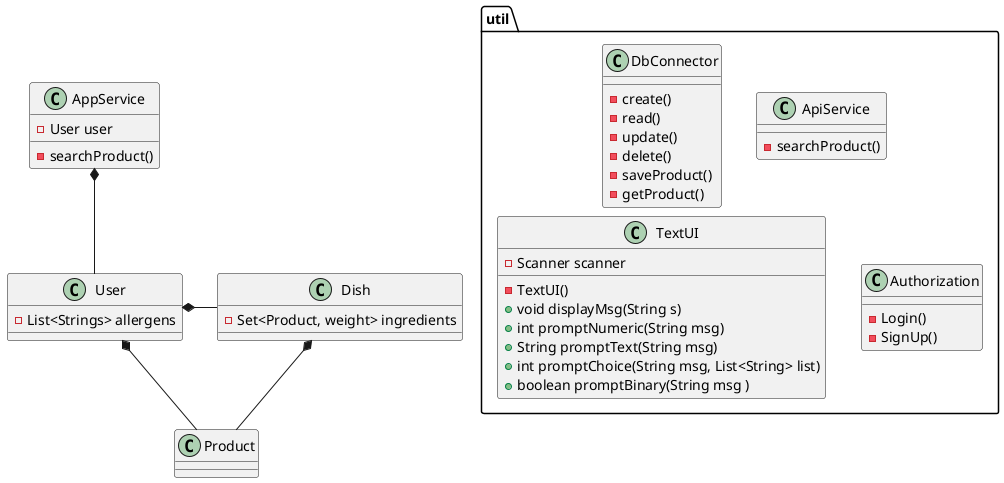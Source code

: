 @startuml
skinparam ranksep 10
class AppService {
    - User user
    - searchProduct()
}

class User {
    - List<Strings> allergens
}
class Product {
}
class Dish {
    - Set<Product, weight> ingredients
}

package "util" {
    class DbConnector {
        - create()
        - read()
        - update()
        - delete()
        - saveProduct()
        - getProduct()
    }
    class ApiService {
        - searchProduct()
    }
    class TextUI {
        - TextUI()
        - Scanner scanner
        + void displayMsg(String s)
        + int promptNumeric(String msg)
        + String promptText(String msg)
        + int promptChoice(String msg, List<String> list)
        + boolean promptBinary(String msg )
        }
    class Authorization {
        - Login()
        - SignUp()
    }
}

AppService *-down- User
User *-down- Product
User *- Dish
Dish *- Product

@enduml